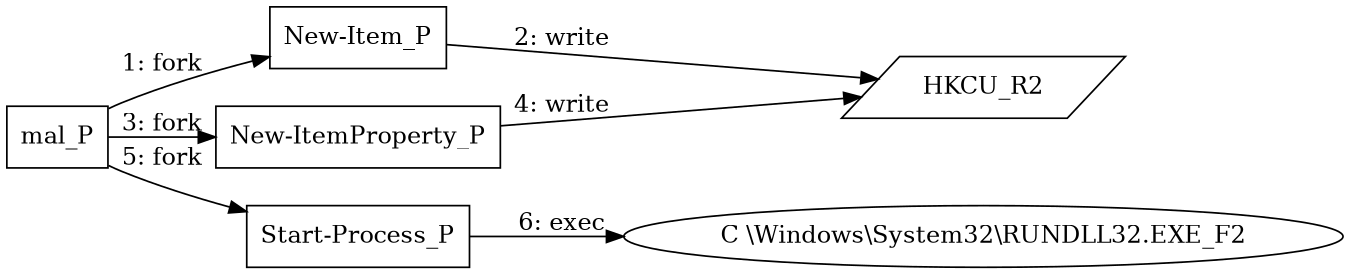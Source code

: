 digraph "T1546.015" {
rankdir="LR"
size="9"
fixedsize="false"
splines="true"
nodesep=0.3
ranksep=0
fontsize=10
overlap="scalexy"
engine= "neato"
	"mal_P" [node_type=Process shape=box]
	"New-Item_P" [node_type=Process shape=box]
	"New-ItemProperty_P" [node_type=Process shape=box]
	"Start-Process_P" [node_type=Process shape=box]
	"HKCU_R2" [node_type=Registry shape=parallelogram]
	"C \\Windows\\System32\\RUNDLL32.EXE_F2" [node_type=File shape=ellipse]
	"mal_P" -> "New-Item_P" [label="1: fork"]
	"New-Item_P" -> "HKCU_R2" [label="2: write"]
	"mal_P" -> "New-ItemProperty_P" [label="3: fork"]
	"New-ItemProperty_P" -> "HKCU_R2" [label="4: write"]
	"mal_P" -> "Start-Process_P" [label="5: fork"]
	"Start-Process_P" -> "C \\Windows\\System32\\RUNDLL32.EXE_F2" [label="6: exec"]
}

